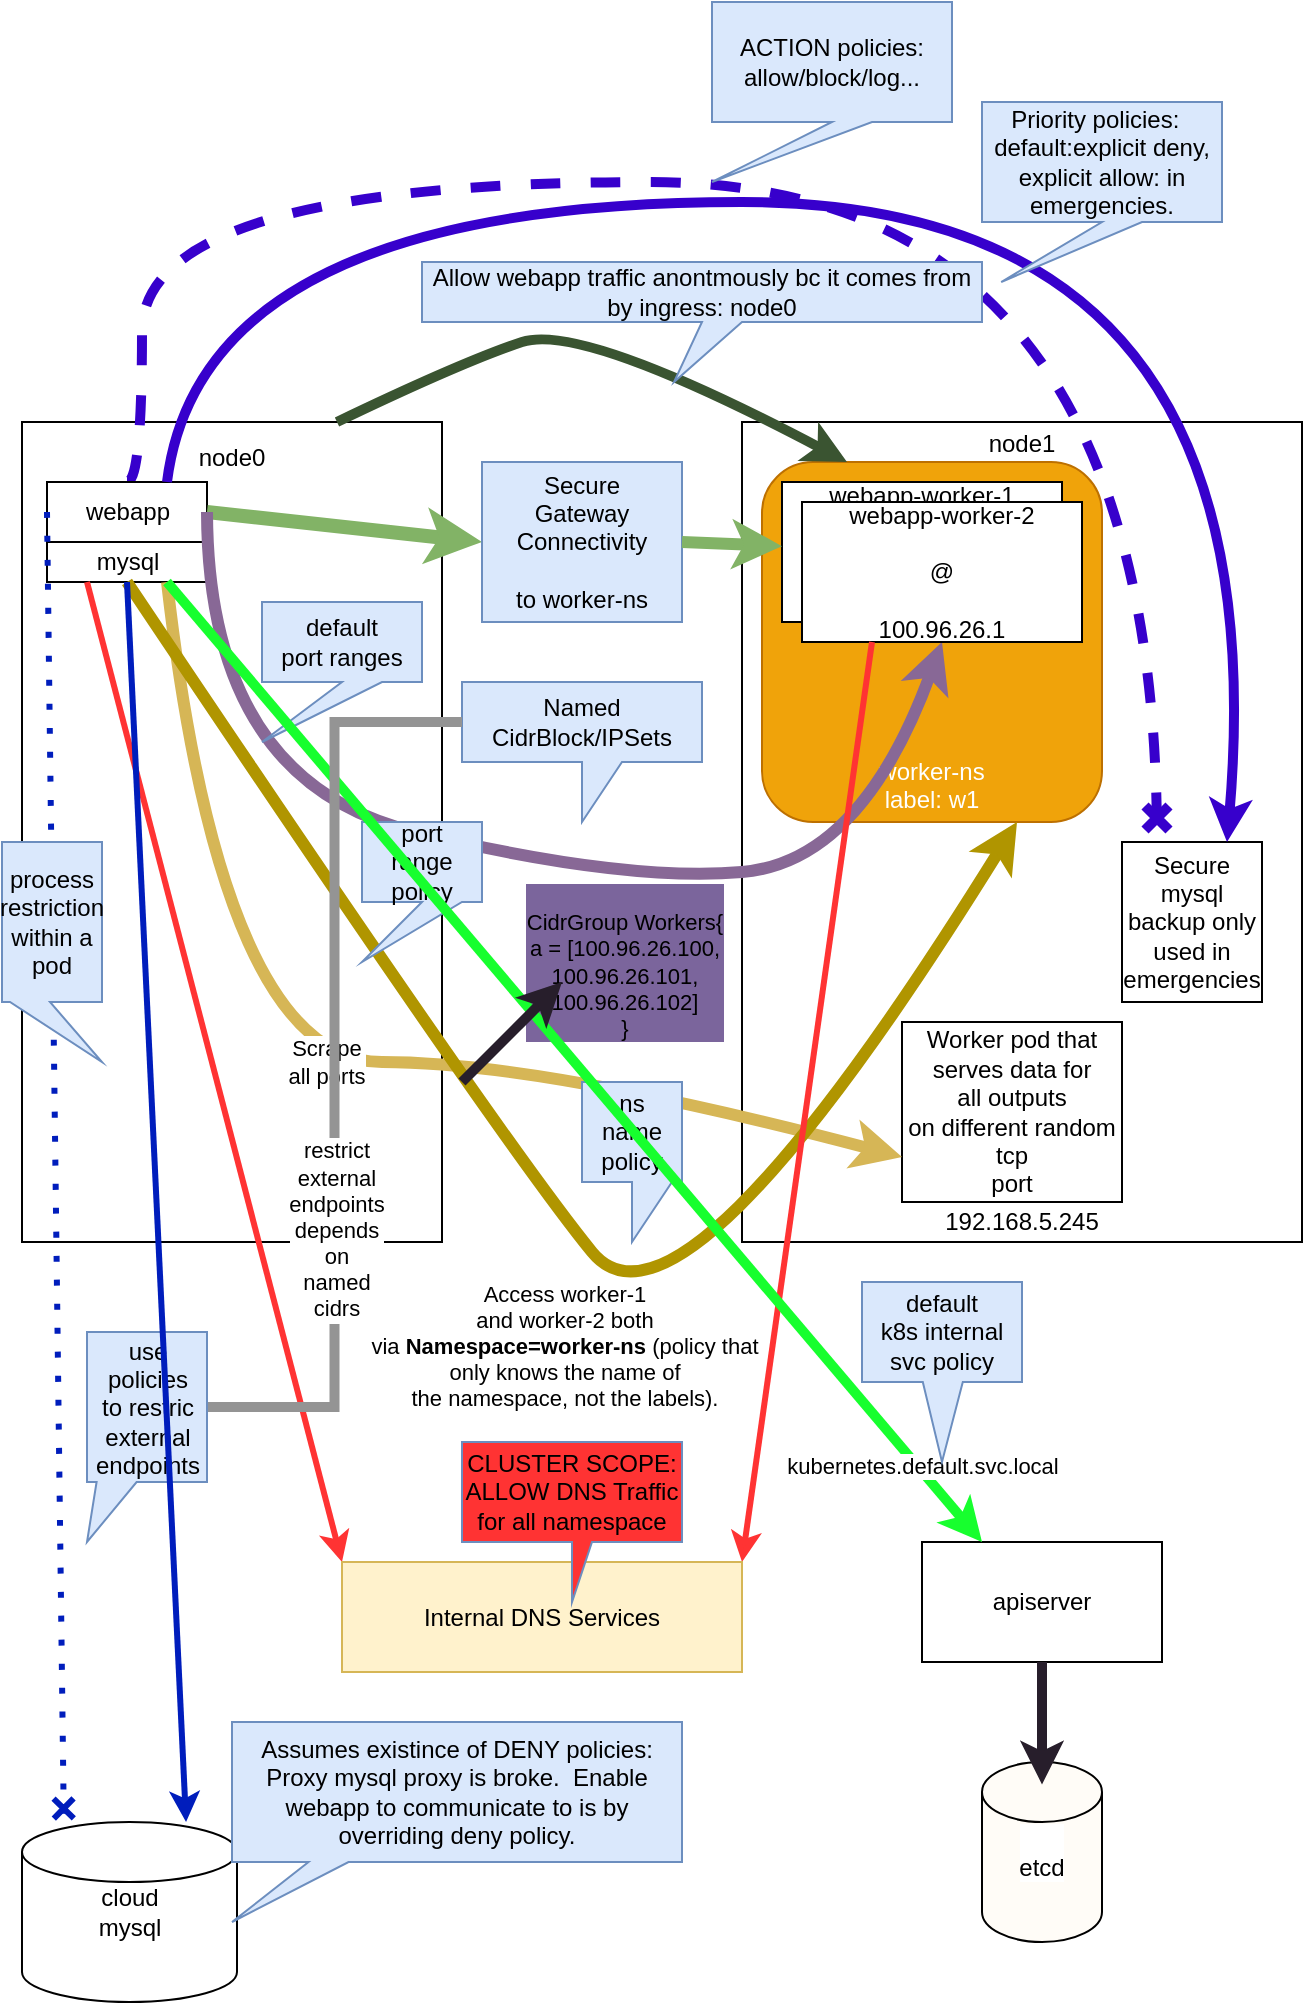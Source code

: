 <mxfile version="13.5.8" type="github">
  <diagram id="L9bvR_Z0m4_Z7VzOlCHF" name="Page-1">
    <mxGraphModel dx="938" dy="2131" grid="1" gridSize="10" guides="1" tooltips="1" connect="1" arrows="1" fold="1" page="1" pageScale="1" pageWidth="850" pageHeight="1100" math="0" shadow="0">
      <root>
        <mxCell id="0" />
        <mxCell id="1" parent="0" />
        <UserObject label="&lt;div&gt;node1&lt;br&gt;&lt;/div&gt;&lt;div&gt;&lt;br&gt;&lt;/div&gt;&lt;div&gt;&lt;br&gt;&lt;/div&gt;&lt;div&gt;&lt;br&gt;&lt;/div&gt;&lt;div&gt;&lt;br&gt;&lt;/div&gt;&lt;div&gt;&lt;br&gt;&lt;/div&gt;&lt;div&gt;&lt;br&gt;&lt;/div&gt;&lt;div&gt;&lt;br&gt;&lt;/div&gt;&lt;div&gt;&lt;br&gt;&lt;/div&gt;&lt;div&gt;&lt;br&gt;&lt;/div&gt;&lt;div&gt;&lt;br&gt;&lt;/div&gt;&lt;div&gt;&lt;br&gt;&lt;/div&gt;&lt;div&gt;&lt;br&gt;&lt;/div&gt;&lt;div&gt;&lt;br&gt;&lt;/div&gt;&lt;div&gt;&lt;br&gt;&lt;/div&gt;&lt;div&gt;&lt;br&gt;&lt;/div&gt;&lt;div&gt;&lt;br&gt;&lt;/div&gt;&lt;div&gt;&lt;br&gt;&lt;/div&gt;&lt;div&gt;&lt;br&gt;&lt;/div&gt;&lt;div&gt;&lt;br&gt;&lt;/div&gt;&lt;div&gt;&lt;br&gt;&lt;/div&gt;&lt;div&gt;&lt;br&gt;&lt;/div&gt;&lt;div&gt;&lt;br&gt;&lt;/div&gt;&lt;div&gt;&lt;br&gt;&lt;/div&gt;&lt;div&gt;&lt;br&gt;&lt;/div&gt;&lt;div&gt;&lt;br&gt;&lt;/div&gt;&lt;div&gt;&lt;br&gt;&lt;/div&gt;&lt;div&gt;192.168.5.245&lt;/div&gt;" link="100.96.26.0" id="OqsH1sLlpYhqErDZq1MZ-4">
          <mxCell style="rounded=0;whiteSpace=wrap;html=1;" vertex="1" parent="1">
            <mxGeometry x="380" y="20" width="280" height="410" as="geometry" />
          </mxCell>
        </UserObject>
        <mxCell id="OqsH1sLlpYhqErDZq1MZ-31" value="&lt;div&gt;&lt;br&gt;&lt;/div&gt;&lt;div&gt;&lt;br&gt;&lt;/div&gt;&lt;div&gt;&lt;br&gt;&lt;/div&gt;&lt;div&gt;&lt;br&gt;&lt;/div&gt;&lt;div&gt;&lt;br&gt;&lt;/div&gt;&lt;div&gt;&lt;br&gt;&lt;/div&gt;&lt;div&gt;&lt;br&gt;&lt;/div&gt;&lt;div&gt;&lt;br&gt;&lt;/div&gt;&lt;div&gt;&lt;br&gt;&lt;/div&gt;&lt;div&gt;&lt;br&gt;&lt;/div&gt;&lt;div&gt;worker-ns&lt;/div&gt;&lt;div&gt;label: w1&lt;br&gt;&lt;/div&gt;" style="rounded=1;whiteSpace=wrap;html=1;fillColor=#f0a30a;strokeColor=#BD7000;fontColor=#ffffff;" vertex="1" parent="1">
          <mxGeometry x="390" y="40" width="170" height="180" as="geometry" />
        </mxCell>
        <mxCell id="OqsH1sLlpYhqErDZq1MZ-3" value="&lt;div&gt;node0&lt;/div&gt;&lt;div&gt;&lt;br&gt;&lt;/div&gt;&lt;div&gt;&lt;br&gt;&lt;/div&gt;&lt;div&gt;&lt;br&gt;&lt;/div&gt;&lt;div&gt;&lt;br&gt;&lt;/div&gt;&lt;div&gt;&lt;br&gt;&lt;/div&gt;&lt;div&gt;&lt;br&gt;&lt;/div&gt;&lt;div&gt;&lt;br&gt;&lt;/div&gt;&lt;div&gt;&lt;br&gt;&lt;/div&gt;&lt;div&gt;&lt;br&gt;&lt;/div&gt;&lt;div&gt;&lt;br&gt;&lt;/div&gt;&lt;div&gt;&lt;br&gt;&lt;/div&gt;&lt;div&gt;&lt;br&gt;&lt;/div&gt;&lt;div&gt;&lt;br&gt;&lt;/div&gt;&lt;div&gt;&lt;br&gt;&lt;/div&gt;&lt;div&gt;&lt;br&gt;&lt;/div&gt;&lt;div&gt;&lt;br&gt;&lt;/div&gt;&lt;div&gt;&lt;br&gt;&lt;/div&gt;&lt;div&gt;&lt;br&gt;&lt;/div&gt;&lt;div&gt;&lt;br&gt;&lt;/div&gt;&lt;div&gt;&lt;br&gt;&lt;/div&gt;&lt;div&gt;&lt;br&gt;&lt;/div&gt;&lt;div&gt;&lt;br&gt;&lt;/div&gt;&lt;div&gt;&lt;br&gt;&lt;/div&gt;&lt;div&gt;&lt;br&gt;&lt;/div&gt;&lt;div&gt;&lt;br&gt;&lt;/div&gt;&lt;div&gt;&lt;br&gt;&lt;/div&gt;" style="rounded=0;whiteSpace=wrap;html=1;" vertex="1" parent="1">
          <mxGeometry x="20" y="20" width="210" height="410" as="geometry" />
        </mxCell>
        <mxCell id="OqsH1sLlpYhqErDZq1MZ-59" style="edgeStyle=orthogonalEdgeStyle;orthogonalLoop=1;jettySize=auto;html=1;exitX=0.5;exitY=0;exitDx=0;exitDy=0;entryX=0.25;entryY=0;entryDx=0;entryDy=0;strokeWidth=5;dashed=1;endArrow=cross;endFill=0;fillColor=#6a00ff;strokeColor=#3700CC;curved=1;" edge="1" parent="1" source="OqsH1sLlpYhqErDZq1MZ-1" target="OqsH1sLlpYhqErDZq1MZ-48">
          <mxGeometry relative="1" as="geometry">
            <Array as="points">
              <mxPoint x="80" y="50" />
              <mxPoint x="80" y="-100" />
              <mxPoint x="588" y="-100" />
            </Array>
          </mxGeometry>
        </mxCell>
        <mxCell id="OqsH1sLlpYhqErDZq1MZ-1" value="webapp" style="rounded=0;whiteSpace=wrap;html=1;" vertex="1" parent="1">
          <mxGeometry x="32.5" y="50" width="80" height="30" as="geometry" />
        </mxCell>
        <mxCell id="OqsH1sLlpYhqErDZq1MZ-2" value="mysql" style="rounded=0;whiteSpace=wrap;html=1;" vertex="1" parent="1">
          <mxGeometry x="32.5" y="80" width="80" height="20" as="geometry" />
        </mxCell>
        <mxCell id="OqsH1sLlpYhqErDZq1MZ-8" value="&lt;div&gt;cloud&lt;/div&gt;&lt;div&gt;mysql&lt;br&gt;&lt;/div&gt;" style="shape=cylinder2;whiteSpace=wrap;html=1;boundedLbl=1;backgroundOutline=1;size=15;" vertex="1" parent="1">
          <mxGeometry x="20" y="720" width="107.5" height="90" as="geometry" />
        </mxCell>
        <mxCell id="OqsH1sLlpYhqErDZq1MZ-9" value="" style="endArrow=cross;dashed=1;html=1;dashPattern=1 3;strokeWidth=3;entryX=0.195;entryY=0.036;entryDx=0;entryDy=0;entryPerimeter=0;fillColor=#0050ef;endFill=0;exitX=0;exitY=0.5;exitDx=0;exitDy=0;rounded=0;strokeColor=#001DBC;curved=1;" edge="1" parent="1" source="OqsH1sLlpYhqErDZq1MZ-1" target="OqsH1sLlpYhqErDZq1MZ-8">
          <mxGeometry width="50" height="50" relative="1" as="geometry">
            <mxPoint x="73" y="100" as="sourcePoint" />
            <mxPoint x="330" y="510" as="targetPoint" />
          </mxGeometry>
        </mxCell>
        <mxCell id="OqsH1sLlpYhqErDZq1MZ-11" value="&lt;div&gt;webapp-worker-1&lt;/div&gt;&lt;div&gt;&lt;br&gt;&lt;/div&gt;&lt;div&gt;@&lt;/div&gt;&lt;div&gt;&lt;br&gt;&lt;/div&gt;&lt;div&gt;100.96.26.100&lt;br&gt;&lt;/div&gt;" style="rounded=0;whiteSpace=wrap;html=1;" vertex="1" parent="1">
          <mxGeometry x="400" y="50" width="140" height="70" as="geometry" />
        </mxCell>
        <mxCell id="OqsH1sLlpYhqErDZq1MZ-12" value="" style="endArrow=classic;html=1;exitX=1;exitY=0.5;exitDx=0;exitDy=0;entryX=0;entryY=0.5;entryDx=0;entryDy=0;fillColor=#d5e8d4;strokeColor=#82b366;strokeWidth=7;curved=1;" edge="1" parent="1" source="OqsH1sLlpYhqErDZq1MZ-1" target="OqsH1sLlpYhqErDZq1MZ-13">
          <mxGeometry width="50" height="50" relative="1" as="geometry">
            <mxPoint x="280" y="510" as="sourcePoint" />
            <mxPoint x="280" y="75" as="targetPoint" />
          </mxGeometry>
        </mxCell>
        <mxCell id="OqsH1sLlpYhqErDZq1MZ-13" value="&lt;div&gt;Secure&lt;/div&gt;&lt;div&gt;Gateway&lt;/div&gt;&lt;div&gt;Connectivity&lt;br&gt;&lt;/div&gt;&lt;div&gt;&lt;br&gt;&lt;/div&gt;&lt;div&gt;to worker-ns&lt;br&gt;&lt;/div&gt;" style="rounded=0;whiteSpace=wrap;html=1;fillColor=#dae8fc;strokeColor=#6c8ebf;" vertex="1" parent="1">
          <mxGeometry x="250" y="40" width="100" height="80" as="geometry" />
        </mxCell>
        <mxCell id="OqsH1sLlpYhqErDZq1MZ-14" value="" style="endArrow=classic;html=1;exitX=1;exitY=0.5;exitDx=0;exitDy=0;fillColor=#d5e8d4;strokeColor=#82b366;strokeWidth=6;curved=1;" edge="1" parent="1" source="OqsH1sLlpYhqErDZq1MZ-13" target="OqsH1sLlpYhqErDZq1MZ-11">
          <mxGeometry width="50" height="50" relative="1" as="geometry">
            <mxPoint x="122.5" y="85" as="sourcePoint" />
            <mxPoint x="290" y="85" as="targetPoint" />
          </mxGeometry>
        </mxCell>
        <mxCell id="OqsH1sLlpYhqErDZq1MZ-15" value="" style="endArrow=classic;html=1;exitX=1;exitY=0.5;exitDx=0;exitDy=0;entryX=0.5;entryY=1;entryDx=0;entryDy=0;fillColor=#e1d5e7;strokeWidth=6;strokeColor=#886896;curved=1;" edge="1" parent="1" source="OqsH1sLlpYhqErDZq1MZ-1" target="OqsH1sLlpYhqErDZq1MZ-32">
          <mxGeometry width="50" height="50" relative="1" as="geometry">
            <mxPoint x="280" y="510" as="sourcePoint" />
            <mxPoint x="330" y="460" as="targetPoint" />
            <Array as="points">
              <mxPoint x="113" y="200" />
              <mxPoint x="320" y="250" />
              <mxPoint x="440" y="240" />
            </Array>
          </mxGeometry>
        </mxCell>
        <mxCell id="OqsH1sLlpYhqErDZq1MZ-16" value="&lt;div&gt;&lt;br&gt;&lt;/div&gt;&lt;div&gt;CidrGroup Workers{ &lt;br&gt;&lt;/div&gt;&lt;div&gt;a = [100.96.26.100, &lt;br&gt;&lt;/div&gt;&lt;div&gt;100.96.26.101,&lt;/div&gt;&lt;div&gt;100.96.26.102]&lt;br&gt;&lt;/div&gt;&lt;div&gt;}&lt;br&gt;&lt;/div&gt;" style="edgeLabel;html=1;align=center;verticalAlign=middle;resizable=0;points=[];labelBackgroundColor=#7B659C;" vertex="1" connectable="0" parent="OqsH1sLlpYhqErDZq1MZ-15">
          <mxGeometry x="0.026" y="1" relative="1" as="geometry">
            <mxPoint x="46.38" y="52.23" as="offset" />
          </mxGeometry>
        </mxCell>
        <mxCell id="OqsH1sLlpYhqErDZq1MZ-17" value="&lt;div&gt;Named CidrBlock/IPSets&lt;br&gt;&lt;/div&gt;" style="shape=callout;whiteSpace=wrap;html=1;perimeter=calloutPerimeter;fillColor=#dae8fc;strokeColor=#6c8ebf;" vertex="1" parent="1">
          <mxGeometry x="240" y="150" width="120" height="70" as="geometry" />
        </mxCell>
        <mxCell id="OqsH1sLlpYhqErDZq1MZ-20" value="&lt;div&gt;Worker pod that&lt;/div&gt;&lt;div&gt;serves data for&lt;/div&gt;&lt;div&gt;all outputs &lt;br&gt;&lt;/div&gt;&lt;div&gt;on different random tcp&lt;/div&gt;&lt;div&gt;port&lt;br&gt;&lt;/div&gt;" style="rounded=0;whiteSpace=wrap;html=1;" vertex="1" parent="1">
          <mxGeometry x="460" y="320" width="110" height="90" as="geometry" />
        </mxCell>
        <mxCell id="OqsH1sLlpYhqErDZq1MZ-25" value="&lt;div&gt;Scrape&lt;/div&gt;&lt;div&gt;all ports&lt;br&gt;&lt;/div&gt;" style="endArrow=classic;html=1;strokeWidth=6;exitX=0.75;exitY=1;exitDx=0;exitDy=0;entryX=0;entryY=0.75;entryDx=0;entryDy=0;fillColor=#fff2cc;strokeColor=#d6b656;curved=1;" edge="1" parent="1" source="OqsH1sLlpYhqErDZq1MZ-2" target="OqsH1sLlpYhqErDZq1MZ-20">
          <mxGeometry width="50" height="50" relative="1" as="geometry">
            <mxPoint x="280" y="510" as="sourcePoint" />
            <mxPoint x="330" y="460" as="targetPoint" />
            <Array as="points">
              <mxPoint x="120" y="340" />
              <mxPoint x="280" y="340" />
            </Array>
          </mxGeometry>
        </mxCell>
        <mxCell id="OqsH1sLlpYhqErDZq1MZ-30" value="&lt;div&gt;default&lt;br&gt;&lt;/div&gt;&lt;div&gt;port ranges&lt;/div&gt;" style="shape=callout;whiteSpace=wrap;html=1;perimeter=calloutPerimeter;position2=0;fillColor=#dae8fc;strokeColor=#6c8ebf;" vertex="1" parent="1">
          <mxGeometry x="140" y="110" width="80" height="70" as="geometry" />
        </mxCell>
        <mxCell id="OqsH1sLlpYhqErDZq1MZ-32" value="&lt;div&gt;webapp-worker-2&lt;/div&gt;&lt;div&gt;&lt;br&gt;&lt;/div&gt;&lt;div&gt;@&lt;/div&gt;&lt;div&gt;&lt;br&gt;&lt;/div&gt;&lt;div&gt;100.96.26.1&lt;/div&gt;" style="rounded=0;whiteSpace=wrap;html=1;" vertex="1" parent="1">
          <mxGeometry x="410" y="60" width="140" height="70" as="geometry" />
        </mxCell>
        <mxCell id="OqsH1sLlpYhqErDZq1MZ-33" value="&lt;div&gt;Access worker-1&lt;/div&gt;&lt;div&gt;and worker-2 both&lt;/div&gt;&lt;div&gt;via&lt;b&gt; Namespace=worker-ns &lt;/b&gt;(policy that&lt;/div&gt;&lt;div&gt;only knows the name of&lt;/div&gt;&lt;div&gt;the namespace, not the labels).&lt;br&gt;&lt;/div&gt;" style="endArrow=classic;html=1;strokeWidth=6;exitX=0.5;exitY=1;exitDx=0;exitDy=0;entryX=0.75;entryY=1;entryDx=0;entryDy=0;fillColor=#e3c800;strokeColor=#B09500;curved=1;" edge="1" parent="1" source="OqsH1sLlpYhqErDZq1MZ-2" target="OqsH1sLlpYhqErDZq1MZ-31">
          <mxGeometry x="0.093" y="-40" width="50" height="50" relative="1" as="geometry">
            <mxPoint x="340" y="510" as="sourcePoint" />
            <mxPoint x="390" y="460" as="targetPoint" />
            <Array as="points">
              <mxPoint x="260" y="380" />
              <mxPoint x="350" y="490" />
            </Array>
            <mxPoint as="offset" />
          </mxGeometry>
        </mxCell>
        <mxCell id="OqsH1sLlpYhqErDZq1MZ-35" value="&lt;div&gt;ns&lt;/div&gt;&lt;div&gt;name&lt;/div&gt;&lt;div&gt;policy&lt;br&gt;&lt;/div&gt;" style="shape=callout;whiteSpace=wrap;html=1;perimeter=calloutPerimeter;fillColor=#dae8fc;strokeColor=#6c8ebf;" vertex="1" parent="1">
          <mxGeometry x="300" y="350" width="50" height="80" as="geometry" />
        </mxCell>
        <mxCell id="OqsH1sLlpYhqErDZq1MZ-36" value="&lt;div&gt;port&lt;/div&gt;&lt;div&gt;range&lt;/div&gt;&lt;div&gt;policy&lt;br&gt;&lt;/div&gt;" style="shape=callout;whiteSpace=wrap;html=1;perimeter=calloutPerimeter;fillColor=#dae8fc;strokeColor=#6c8ebf;position2=0;" vertex="1" parent="1">
          <mxGeometry x="190" y="220" width="60" height="70" as="geometry" />
        </mxCell>
        <mxCell id="OqsH1sLlpYhqErDZq1MZ-37" value="" style="endArrow=classic;html=1;strokeWidth=3;exitX=0.25;exitY=1;exitDx=0;exitDy=0;entryX=0;entryY=0;entryDx=0;entryDy=0;fillColor=#e51400;strokeColor=#FF3333;curved=1;" edge="1" parent="1" source="OqsH1sLlpYhqErDZq1MZ-2" target="OqsH1sLlpYhqErDZq1MZ-39">
          <mxGeometry width="50" height="50" relative="1" as="geometry">
            <mxPoint x="340" y="510" as="sourcePoint" />
            <mxPoint x="210" y="590" as="targetPoint" />
          </mxGeometry>
        </mxCell>
        <mxCell id="OqsH1sLlpYhqErDZq1MZ-38" value="" style="endArrow=classic;html=1;strokeWidth=3;exitX=0.25;exitY=1;exitDx=0;exitDy=0;entryX=1;entryY=0;entryDx=0;entryDy=0;fillColor=#e51400;strokeColor=#FF3333;curved=1;" edge="1" parent="1" source="OqsH1sLlpYhqErDZq1MZ-32" target="OqsH1sLlpYhqErDZq1MZ-39">
          <mxGeometry width="50" height="50" relative="1" as="geometry">
            <mxPoint x="62.5" y="110" as="sourcePoint" />
            <mxPoint x="380" y="590" as="targetPoint" />
          </mxGeometry>
        </mxCell>
        <mxCell id="OqsH1sLlpYhqErDZq1MZ-39" value="Internal DNS Services" style="rounded=0;whiteSpace=wrap;html=1;fillColor=#fff2cc;strokeColor=#d6b656;" vertex="1" parent="1">
          <mxGeometry x="180" y="590" width="200" height="55" as="geometry" />
        </mxCell>
        <mxCell id="OqsH1sLlpYhqErDZq1MZ-41" value="&lt;div&gt;CLUSTER SCOPE:&lt;/div&gt;&lt;div&gt;ALLOW DNS Traffic&lt;/div&gt;&lt;div&gt;for all namespace&lt;br&gt;&lt;/div&gt;" style="shape=callout;whiteSpace=wrap;html=1;perimeter=calloutPerimeter;position2=0.5;base=10;strokeColor=#6c8ebf;fillColor=#FF3333;" vertex="1" parent="1">
          <mxGeometry x="240" y="530" width="110" height="80" as="geometry" />
        </mxCell>
        <mxCell id="OqsH1sLlpYhqErDZq1MZ-43" value="&lt;div&gt;Assumes existince of DENY policies: Proxy mysql proxy is broke.&amp;nbsp; Enable webapp to communicate to is by overriding deny policy.&lt;/div&gt;" style="shape=callout;whiteSpace=wrap;html=1;perimeter=calloutPerimeter;size=30;position=0.17;position2=0;fillColor=#dae8fc;strokeColor=#6c8ebf;" vertex="1" parent="1">
          <mxGeometry x="125" y="670" width="225" height="100" as="geometry" />
        </mxCell>
        <mxCell id="OqsH1sLlpYhqErDZq1MZ-48" value="&lt;div&gt;Secure mysql&lt;/div&gt;&lt;div&gt;backup only&lt;/div&gt;&lt;div&gt;used in &lt;br&gt;&lt;/div&gt;&lt;div&gt;emergencies&lt;br&gt;&lt;/div&gt;" style="rounded=0;whiteSpace=wrap;html=1;" vertex="1" parent="1">
          <mxGeometry x="570" y="230" width="70" height="80" as="geometry" />
        </mxCell>
        <mxCell id="OqsH1sLlpYhqErDZq1MZ-50" value="" style="endArrow=classic;html=1;strokeWidth=5;exitX=0.75;exitY=0;exitDx=0;exitDy=0;entryX=0.75;entryY=0;entryDx=0;entryDy=0;fillColor=#6a00ff;strokeColor=#3700CC;curved=1;" edge="1" parent="1" source="OqsH1sLlpYhqErDZq1MZ-1" target="OqsH1sLlpYhqErDZq1MZ-48">
          <mxGeometry width="50" height="50" relative="1" as="geometry">
            <mxPoint x="480" y="520" as="sourcePoint" />
            <mxPoint x="530" y="470" as="targetPoint" />
            <Array as="points">
              <mxPoint x="110" y="-90" />
              <mxPoint x="650" y="-90" />
            </Array>
          </mxGeometry>
        </mxCell>
        <mxCell id="OqsH1sLlpYhqErDZq1MZ-10" value="&lt;div&gt;process&lt;/div&gt;&lt;div&gt;restriction within a pod&lt;br&gt;&lt;/div&gt;" style="shape=callout;whiteSpace=wrap;html=1;perimeter=calloutPerimeter;size=30;position=0.08;position2=1;fillColor=#dae8fc;strokeColor=#6c8ebf;" vertex="1" parent="1">
          <mxGeometry x="10" y="230" width="50" height="110" as="geometry" />
        </mxCell>
        <mxCell id="OqsH1sLlpYhqErDZq1MZ-64" value="&lt;div&gt;Priority policies:&amp;nbsp;&amp;nbsp; default:explicit deny, explicit allow: in emergencies.&lt;br&gt;&lt;/div&gt;" style="shape=callout;whiteSpace=wrap;html=1;perimeter=calloutPerimeter;fillColor=#dae8fc;strokeColor=#6c8ebf;position2=0.08;" vertex="1" parent="1">
          <mxGeometry x="500" y="-140" width="120" height="90" as="geometry" />
        </mxCell>
        <mxCell id="OqsH1sLlpYhqErDZq1MZ-65" value="ACTION policies: allow/block/log..." style="shape=callout;whiteSpace=wrap;html=1;perimeter=calloutPerimeter;fillColor=#dae8fc;strokeColor=#6c8ebf;position2=0;" vertex="1" parent="1">
          <mxGeometry x="365" y="-190" width="120" height="90" as="geometry" />
        </mxCell>
        <mxCell id="OqsH1sLlpYhqErDZq1MZ-66" value="apiserver" style="rounded=0;whiteSpace=wrap;html=1;labelBackgroundColor=#FFFFFF;" vertex="1" parent="1">
          <mxGeometry x="470" y="580" width="120" height="60" as="geometry" />
        </mxCell>
        <mxCell id="OqsH1sLlpYhqErDZq1MZ-71" value="" style="endArrow=classic;html=1;strokeWidth=5;rounded=0;strokeColor=#17FF2E;exitX=0.75;exitY=1;exitDx=0;exitDy=0;entryX=0.25;entryY=0;entryDx=0;entryDy=0;" edge="1" parent="1" source="OqsH1sLlpYhqErDZq1MZ-2" target="OqsH1sLlpYhqErDZq1MZ-66">
          <mxGeometry width="50" height="50" relative="1" as="geometry">
            <mxPoint x="500" y="540" as="sourcePoint" />
            <mxPoint x="550" y="490" as="targetPoint" />
          </mxGeometry>
        </mxCell>
        <mxCell id="OqsH1sLlpYhqErDZq1MZ-72" value="kubernetes.default.svc.local" style="edgeLabel;html=1;align=center;verticalAlign=middle;resizable=0;points=[];" vertex="1" connectable="0" parent="OqsH1sLlpYhqErDZq1MZ-71">
          <mxGeometry x="0.846" y="2" relative="1" as="geometry">
            <mxPoint as="offset" />
          </mxGeometry>
        </mxCell>
        <mxCell id="OqsH1sLlpYhqErDZq1MZ-73" value="&lt;div&gt;&lt;br&gt;&lt;/div&gt;&lt;div&gt;etcd&lt;/div&gt;" style="shape=cylinder2;whiteSpace=wrap;html=1;boundedLbl=1;backgroundOutline=1;size=15;labelBackgroundColor=#FFFFFF;fillColor=#FFFCF7;" vertex="1" parent="1">
          <mxGeometry x="500" y="690" width="60" height="90" as="geometry" />
        </mxCell>
        <mxCell id="OqsH1sLlpYhqErDZq1MZ-75" value="" style="endArrow=classic;html=1;strokeWidth=5;exitX=0.5;exitY=1;exitDx=0;exitDy=0;entryX=0.5;entryY=0.125;entryDx=0;entryDy=0;entryPerimeter=0;strokeColor=#271E2B;" edge="1" parent="1" source="OqsH1sLlpYhqErDZq1MZ-66" target="OqsH1sLlpYhqErDZq1MZ-73">
          <mxGeometry width="50" height="50" relative="1" as="geometry">
            <mxPoint x="410" y="730" as="sourcePoint" />
            <mxPoint x="460" y="680" as="targetPoint" />
          </mxGeometry>
        </mxCell>
        <mxCell id="OqsH1sLlpYhqErDZq1MZ-76" value="&lt;div&gt;default&lt;/div&gt;&lt;div&gt;k8s internal&lt;/div&gt;&lt;div&gt;svc policy&lt;br&gt;&lt;/div&gt;" style="shape=callout;whiteSpace=wrap;html=1;perimeter=calloutPerimeter;fillColor=#dae8fc;strokeColor=#6c8ebf;size=40;position=0.38;" vertex="1" parent="1">
          <mxGeometry x="440" y="450" width="80" height="90" as="geometry" />
        </mxCell>
        <mxCell id="OqsH1sLlpYhqErDZq1MZ-77" value="" style="curved=1;endArrow=classic;html=1;strokeColor=#3A5431;strokeWidth=5;exitX=0.75;exitY=0;exitDx=0;exitDy=0;entryX=0.25;entryY=0;entryDx=0;entryDy=0;fillColor=#6d8764;" edge="1" parent="1" source="OqsH1sLlpYhqErDZq1MZ-3" target="OqsH1sLlpYhqErDZq1MZ-31">
          <mxGeometry width="50" height="50" relative="1" as="geometry">
            <mxPoint x="240" y="350" as="sourcePoint" />
            <mxPoint x="290" y="300" as="targetPoint" />
            <Array as="points">
              <mxPoint x="240" y="-10" />
              <mxPoint x="300" y="-30" />
            </Array>
          </mxGeometry>
        </mxCell>
        <mxCell id="OqsH1sLlpYhqErDZq1MZ-78" value="&lt;div&gt;Allow webapp traffic anontmously bc it comes from&lt;br&gt;&lt;/div&gt;&lt;div&gt;by ingress: node0&lt;br&gt;&lt;/div&gt;" style="shape=callout;whiteSpace=wrap;html=1;perimeter=calloutPerimeter;fillColor=#dae8fc;strokeColor=#6c8ebf;position2=0.45;" vertex="1" parent="1">
          <mxGeometry x="220" y="-60" width="280" height="60" as="geometry" />
        </mxCell>
        <mxCell id="OqsH1sLlpYhqErDZq1MZ-83" style="edgeStyle=orthogonalEdgeStyle;rounded=0;orthogonalLoop=1;jettySize=auto;html=1;exitX=0;exitY=0;exitDx=60;exitDy=37.5;exitPerimeter=0;entryX=0;entryY=0;entryDx=0;entryDy=20;entryPerimeter=0;endArrow=none;endFill=0;strokeWidth=5;strokeColor=#949494;" edge="1" parent="1" source="OqsH1sLlpYhqErDZq1MZ-80" target="OqsH1sLlpYhqErDZq1MZ-17">
          <mxGeometry relative="1" as="geometry" />
        </mxCell>
        <mxCell id="OqsH1sLlpYhqErDZq1MZ-84" value="&lt;div&gt;restrict&lt;/div&gt;&lt;div&gt;external&lt;/div&gt;&lt;div&gt;endpoints&lt;br&gt;&lt;/div&gt;&lt;div&gt;depends&lt;/div&gt;&lt;div&gt;on&lt;/div&gt;&lt;div&gt;named&lt;/div&gt;&lt;div&gt;cidrs&lt;br&gt;&lt;/div&gt;" style="edgeLabel;html=1;align=center;verticalAlign=middle;resizable=0;points=[];" vertex="1" connectable="0" parent="OqsH1sLlpYhqErDZq1MZ-83">
          <mxGeometry x="-0.348" relative="1" as="geometry">
            <mxPoint as="offset" />
          </mxGeometry>
        </mxCell>
        <mxCell id="OqsH1sLlpYhqErDZq1MZ-80" value="&lt;div&gt;use policies&lt;/div&gt;&lt;div&gt;to restric&lt;/div&gt;&lt;div&gt;external&lt;/div&gt;&lt;div&gt;endpoints&lt;br&gt;&lt;/div&gt;" style="shape=callout;whiteSpace=wrap;html=1;perimeter=calloutPerimeter;size=30;position=0.08;position2=0;fillColor=#dae8fc;strokeColor=#6c8ebf;" vertex="1" parent="1">
          <mxGeometry x="52.5" y="475" width="60" height="105" as="geometry" />
        </mxCell>
        <mxCell id="OqsH1sLlpYhqErDZq1MZ-81" value="" style="endArrow=classic;html=1;exitX=0.5;exitY=1;exitDx=0;exitDy=0;entryX=0.763;entryY=0;entryDx=0;entryDy=0;entryPerimeter=0;fillColor=#0050ef;strokeColor=#001DBC;strokeWidth=3;curved=1;" edge="1" parent="1" source="OqsH1sLlpYhqErDZq1MZ-2" target="OqsH1sLlpYhqErDZq1MZ-8">
          <mxGeometry width="50" height="50" relative="1" as="geometry">
            <mxPoint x="72.5" y="100" as="sourcePoint" />
            <mxPoint x="72.783" y="721.35" as="targetPoint" />
          </mxGeometry>
        </mxCell>
        <mxCell id="OqsH1sLlpYhqErDZq1MZ-82" value="" style="endArrow=classic;html=1;strokeColor=#271E2B;strokeWidth=5;" edge="1" parent="1">
          <mxGeometry width="50" height="50" relative="1" as="geometry">
            <mxPoint x="240" y="350" as="sourcePoint" />
            <mxPoint x="290" y="300" as="targetPoint" />
          </mxGeometry>
        </mxCell>
      </root>
    </mxGraphModel>
  </diagram>
</mxfile>
